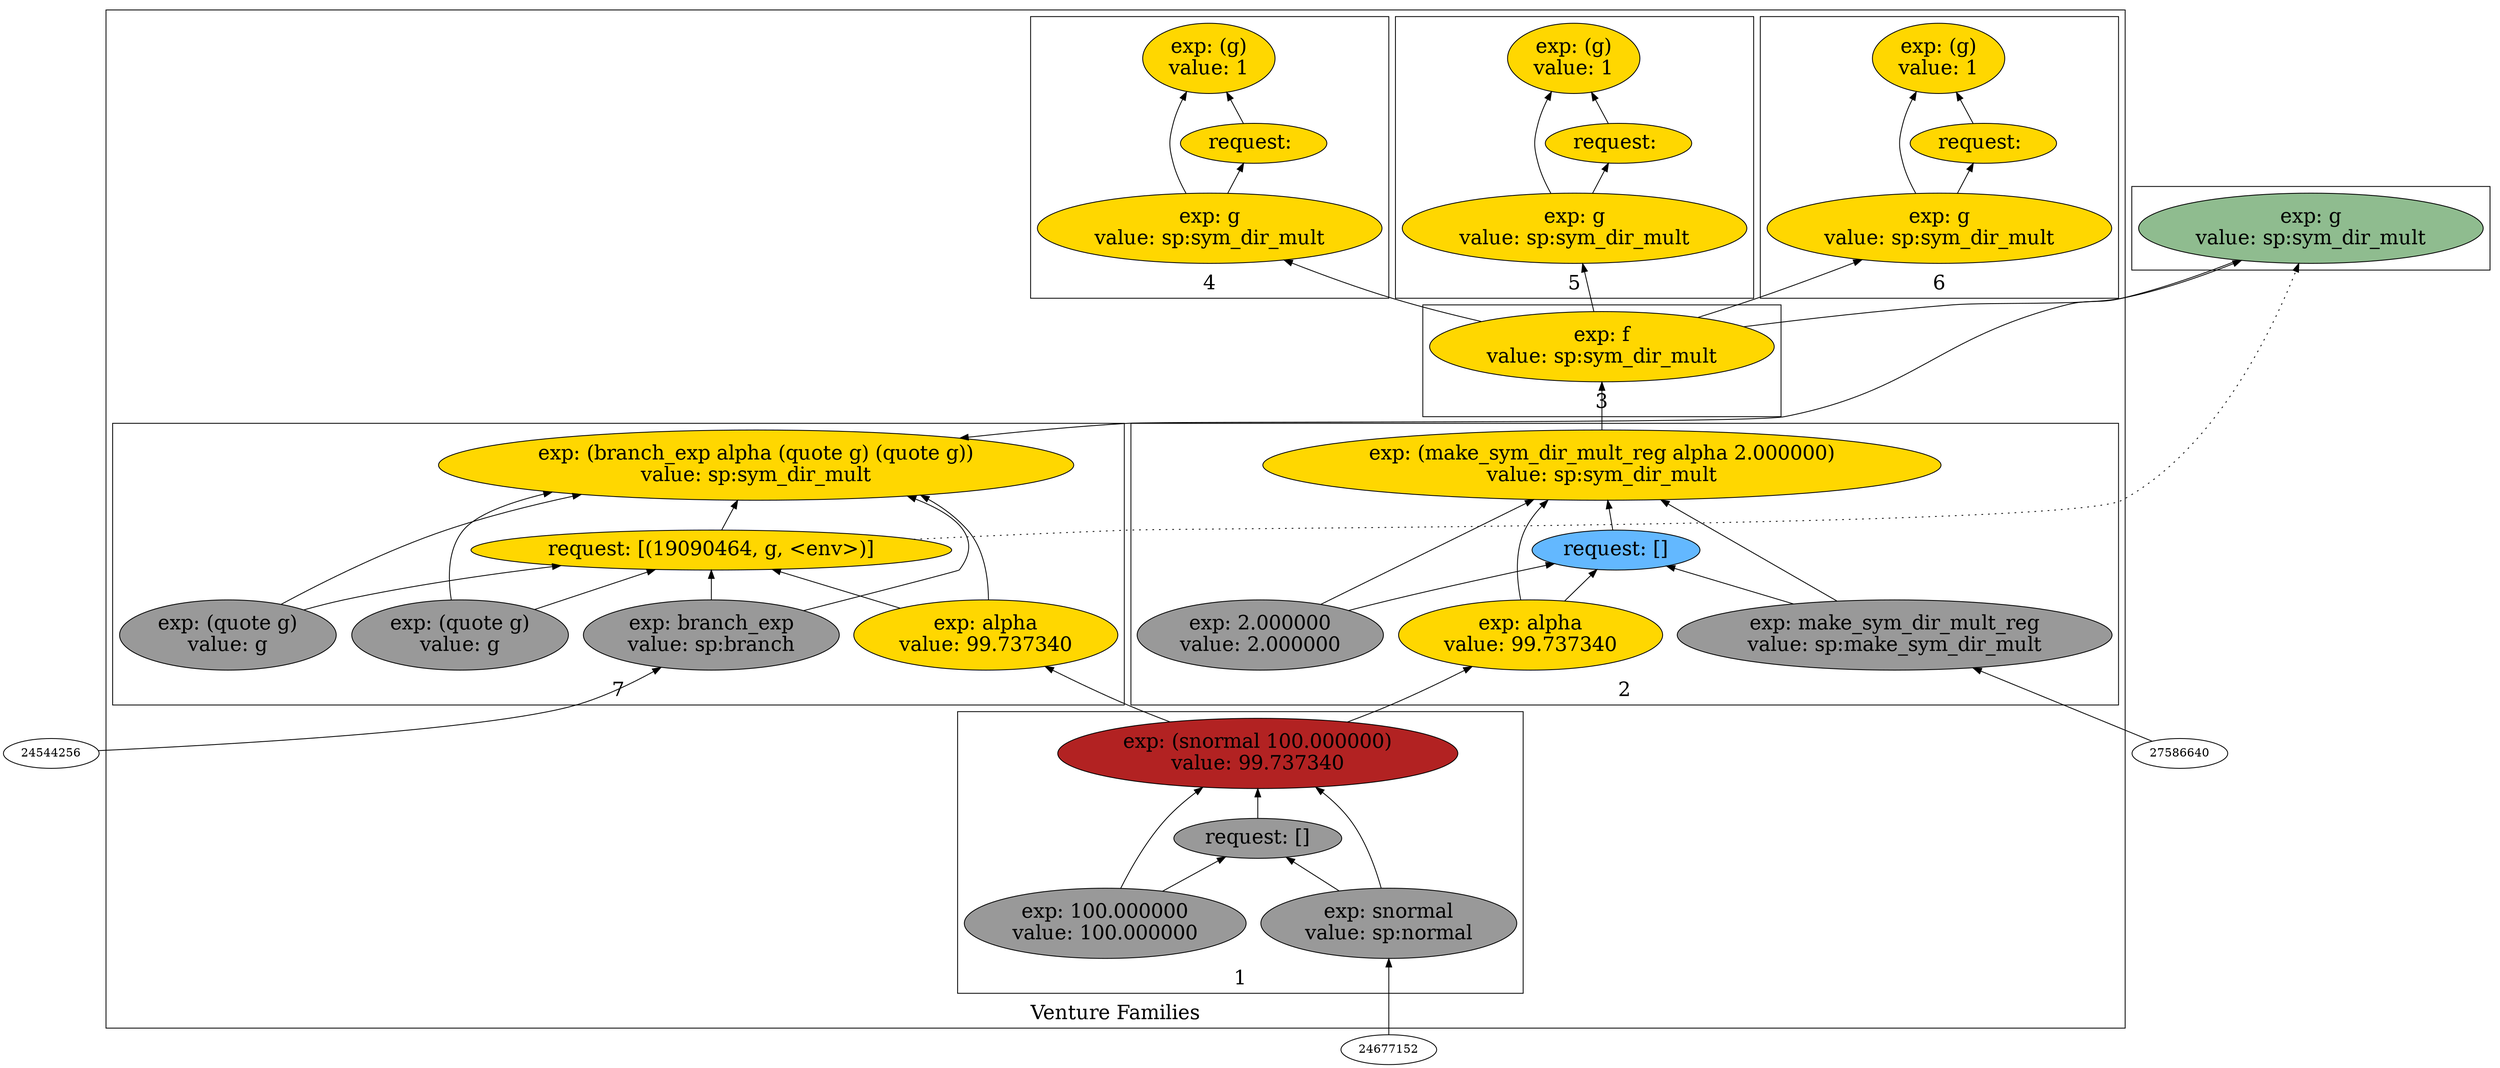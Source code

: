 digraph {
rankdir=BT
fontsize=24
subgraph cluster1 {
label="Venture Families"
subgraph cluster2 {
label="1"
"19555728"["fillcolor"="firebrick" "fontsize"="24" "label"="exp: (snormal 100.000000)\nvalue: 99.737340" "shape"="ellipse" "style"="filled" ]
"21569072"["fillcolor"="grey60" "fontsize"="24" "label"="request: []" "shape"="ellipse" "style"="filled" ]
"21285312"["fillcolor"="grey60" "fontsize"="24" "label"="exp: snormal\nvalue: sp:normal" "shape"="ellipse" "style"="filled" ]
"17556832"["fillcolor"="grey60" "fontsize"="24" "label"="exp: 100.000000\nvalue: 100.000000" "shape"="ellipse" "style"="filled" ]
}

subgraph cluster3 {
label="2"
"22140848"["fillcolor"="gold" "fontsize"="24" "label"="exp: (make_sym_dir_mult_reg alpha 2.000000)\nvalue: sp:sym_dir_mult" "shape"="ellipse" "style"="filled" ]
"19964176"["fillcolor"="steelblue1" "fontsize"="24" "label"="request: []" "shape"="ellipse" "style"="filled" ]
"20536048"["fillcolor"="grey60" "fontsize"="24" "label"="exp: make_sym_dir_mult_reg\nvalue: sp:make_sym_dir_mult" "shape"="ellipse" "style"="filled" ]
"21594288"["fillcolor"="gold" "fontsize"="24" "label"="exp: alpha\nvalue: 99.737340" "shape"="ellipse" "style"="filled" ]
"21669504"["fillcolor"="grey60" "fontsize"="24" "label"="exp: 2.000000\nvalue: 2.000000" "shape"="ellipse" "style"="filled" ]
}

subgraph cluster4 {
label="3"
"21280336"["fillcolor"="gold" "fontsize"="24" "label"="exp: f\nvalue: sp:sym_dir_mult" "shape"="ellipse" "style"="filled" ]
}

subgraph cluster5 {
label="4"
"21253792"["fillcolor"="gold" "fontsize"="24" "label"="exp: (g)\nvalue: 1" "shape"="ellipse" "style"="filled" ]
"20544160"["fillcolor"="gold" "fontsize"="24" "label"="request: " "shape"="ellipse" "style"="filled" ]
"19263232"["fillcolor"="gold" "fontsize"="24" "label"="exp: g\nvalue: sp:sym_dir_mult" "shape"="ellipse" "style"="filled" ]
}

subgraph cluster6 {
label="5"
"21054944"["fillcolor"="gold" "fontsize"="24" "label"="exp: (g)\nvalue: 1" "shape"="ellipse" "style"="filled" ]
"19161760"["fillcolor"="gold" "fontsize"="24" "label"="request: " "shape"="ellipse" "style"="filled" ]
"21008016"["fillcolor"="gold" "fontsize"="24" "label"="exp: g\nvalue: sp:sym_dir_mult" "shape"="ellipse" "style"="filled" ]
}

subgraph cluster7 {
label="6"
"20657840"["fillcolor"="gold" "fontsize"="24" "label"="exp: (g)\nvalue: 1" "shape"="ellipse" "style"="filled" ]
"19542832"["fillcolor"="gold" "fontsize"="24" "label"="request: " "shape"="ellipse" "style"="filled" ]
"20003376"["fillcolor"="gold" "fontsize"="24" "label"="exp: g\nvalue: sp:sym_dir_mult" "shape"="ellipse" "style"="filled" ]
}

subgraph cluster8 {
label="7"
"19527392"["fillcolor"="gold" "fontsize"="24" "label"="exp: (branch_exp alpha (quote g) (quote g))\nvalue: sp:sym_dir_mult" "shape"="ellipse" "style"="filled" ]
"19090464"["fillcolor"="gold" "fontsize"="24" "label"="request: [(19090464, g, <env>)]" "shape"="ellipse" "style"="filled" ]
"21242832"["fillcolor"="grey60" "fontsize"="24" "label"="exp: branch_exp\nvalue: sp:branch" "shape"="ellipse" "style"="filled" ]
"21585232"["fillcolor"="gold" "fontsize"="24" "label"="exp: alpha\nvalue: 99.737340" "shape"="ellipse" "style"="filled" ]
"20015792"["fillcolor"="grey60" "fontsize"="24" "label"="exp: (quote g)\nvalue: g" "shape"="ellipse" "style"="filled" ]
"19757488"["fillcolor"="grey60" "fontsize"="24" "label"="exp: (quote g)\nvalue: g" "shape"="ellipse" "style"="filled" ]
}

}

subgraph cluster9 {
label=""
"24583872"["fillcolor"="darkseagreen" "fontsize"="24" "label"="exp: g\nvalue: sp:sym_dir_mult" "shape"="ellipse" "style"="filled" ]
}

"21242832" -> "19527392"["arrowhead"="normal" "color"="black" "constraint"="true" "style"="solid" ]
"21242832" -> "19090464"["arrowhead"="normal" "color"="black" "constraint"="true" "style"="solid" ]
"24544256" -> "21242832"["arrowhead"="normal" "color"="black" "constraint"="true" "style"="solid" ]
"21585232" -> "19527392"["arrowhead"="normal" "color"="black" "constraint"="true" "style"="solid" ]
"21585232" -> "19090464"["arrowhead"="normal" "color"="black" "constraint"="true" "style"="solid" ]
"19555728" -> "21585232"["arrowhead"="normal" "color"="black" "constraint"="true" "style"="solid" ]
"20015792" -> "19527392"["arrowhead"="normal" "color"="black" "constraint"="true" "style"="solid" ]
"20015792" -> "19090464"["arrowhead"="normal" "color"="black" "constraint"="true" "style"="solid" ]
"19757488" -> "19527392"["arrowhead"="normal" "color"="black" "constraint"="true" "style"="solid" ]
"19757488" -> "19090464"["arrowhead"="normal" "color"="black" "constraint"="true" "style"="solid" ]
"19090464" -> "19527392"["arrowhead"="normal" "color"="black" "constraint"="true" "style"="solid" ]
"24583872" -> "19527392"["arrowhead"="normal" "color"="black" "constraint"="true" "style"="solid" ]
"19090464" -> "24583872"["arrowhead"="normal" "color"="black" "constraint"="false" "style"="dotted" ]
"21285312" -> "19555728"["arrowhead"="normal" "color"="black" "constraint"="true" "style"="solid" ]
"21285312" -> "21569072"["arrowhead"="normal" "color"="black" "constraint"="true" "style"="solid" ]
"24677152" -> "21285312"["arrowhead"="normal" "color"="black" "constraint"="true" "style"="solid" ]
"17556832" -> "19555728"["arrowhead"="normal" "color"="black" "constraint"="true" "style"="solid" ]
"17556832" -> "21569072"["arrowhead"="normal" "color"="black" "constraint"="true" "style"="solid" ]
"21569072" -> "19555728"["arrowhead"="normal" "color"="black" "constraint"="true" "style"="solid" ]
"20003376" -> "20657840"["arrowhead"="normal" "color"="black" "constraint"="true" "style"="solid" ]
"20003376" -> "19542832"["arrowhead"="normal" "color"="black" "constraint"="true" "style"="solid" ]
"21280336" -> "20003376"["arrowhead"="normal" "color"="black" "constraint"="true" "style"="solid" ]
"19542832" -> "20657840"["arrowhead"="normal" "color"="black" "constraint"="true" "style"="solid" ]
"21008016" -> "21054944"["arrowhead"="normal" "color"="black" "constraint"="true" "style"="solid" ]
"21008016" -> "19161760"["arrowhead"="normal" "color"="black" "constraint"="true" "style"="solid" ]
"21280336" -> "21008016"["arrowhead"="normal" "color"="black" "constraint"="true" "style"="solid" ]
"19161760" -> "21054944"["arrowhead"="normal" "color"="black" "constraint"="true" "style"="solid" ]
"19263232" -> "21253792"["arrowhead"="normal" "color"="black" "constraint"="true" "style"="solid" ]
"19263232" -> "20544160"["arrowhead"="normal" "color"="black" "constraint"="true" "style"="solid" ]
"21280336" -> "19263232"["arrowhead"="normal" "color"="black" "constraint"="true" "style"="solid" ]
"20544160" -> "21253792"["arrowhead"="normal" "color"="black" "constraint"="true" "style"="solid" ]
"22140848" -> "21280336"["arrowhead"="normal" "color"="black" "constraint"="true" "style"="solid" ]
"20536048" -> "22140848"["arrowhead"="normal" "color"="black" "constraint"="true" "style"="solid" ]
"20536048" -> "19964176"["arrowhead"="normal" "color"="black" "constraint"="true" "style"="solid" ]
"27586640" -> "20536048"["arrowhead"="normal" "color"="black" "constraint"="true" "style"="solid" ]
"21594288" -> "22140848"["arrowhead"="normal" "color"="black" "constraint"="true" "style"="solid" ]
"21594288" -> "19964176"["arrowhead"="normal" "color"="black" "constraint"="true" "style"="solid" ]
"19555728" -> "21594288"["arrowhead"="normal" "color"="black" "constraint"="true" "style"="solid" ]
"21669504" -> "22140848"["arrowhead"="normal" "color"="black" "constraint"="true" "style"="solid" ]
"21669504" -> "19964176"["arrowhead"="normal" "color"="black" "constraint"="true" "style"="solid" ]
"19964176" -> "22140848"["arrowhead"="normal" "color"="black" "constraint"="true" "style"="solid" ]
"21280336" -> "24583872"["arrowhead"="normal" "color"="black" "constraint"="true" "style"="solid" ]

}